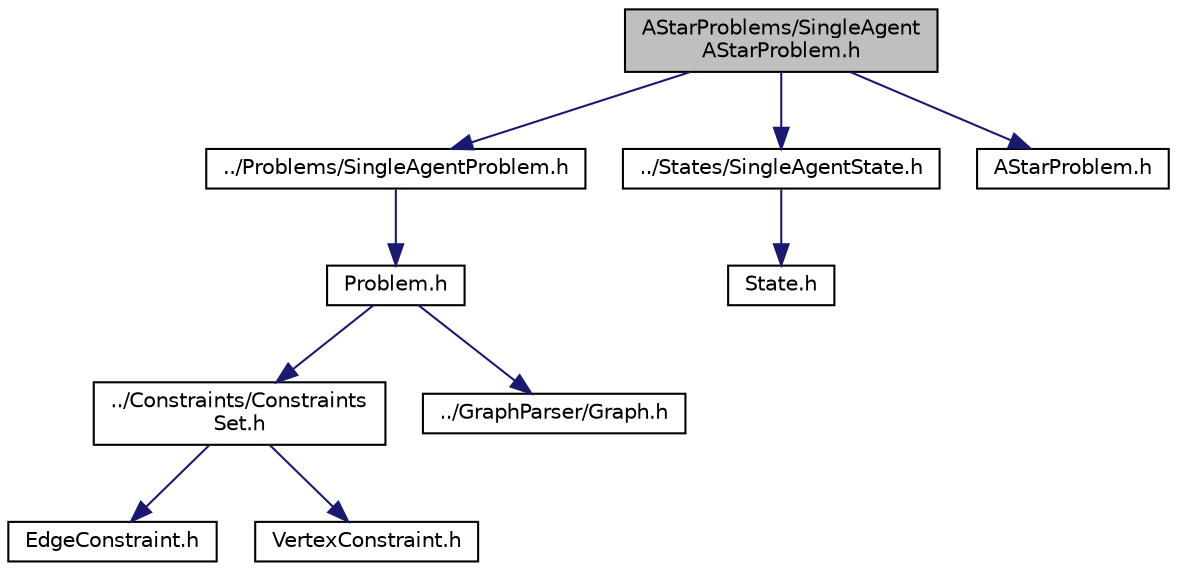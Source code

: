 digraph "AStarProblems/SingleAgentAStarProblem.h"
{
 // INTERACTIVE_SVG=YES
 // LATEX_PDF_SIZE
  edge [fontname="Helvetica",fontsize="10",labelfontname="Helvetica",labelfontsize="10"];
  node [fontname="Helvetica",fontsize="10",shape=record];
  Node1 [label="AStarProblems/SingleAgent\lAStarProblem.h",height=0.2,width=0.4,color="black", fillcolor="grey75", style="filled", fontcolor="black",tooltip=" "];
  Node1 -> Node2 [color="midnightblue",fontsize="10",style="solid",fontname="Helvetica"];
  Node2 [label="../Problems/SingleAgentProblem.h",height=0.2,width=0.4,color="black", fillcolor="white", style="filled",URL="$SingleAgentProblem_8h.html",tooltip=" "];
  Node2 -> Node3 [color="midnightblue",fontsize="10",style="solid",fontname="Helvetica"];
  Node3 [label="Problem.h",height=0.2,width=0.4,color="black", fillcolor="white", style="filled",URL="$Problem_8h.html",tooltip=" "];
  Node3 -> Node4 [color="midnightblue",fontsize="10",style="solid",fontname="Helvetica"];
  Node4 [label="../Constraints/Constraints\lSet.h",height=0.2,width=0.4,color="black", fillcolor="white", style="filled",URL="$ConstraintsSet_8h.html",tooltip=" "];
  Node4 -> Node5 [color="midnightblue",fontsize="10",style="solid",fontname="Helvetica"];
  Node5 [label="EdgeConstraint.h",height=0.2,width=0.4,color="black", fillcolor="white", style="filled",URL="$EdgeConstraint_8h.html",tooltip=" "];
  Node4 -> Node6 [color="midnightblue",fontsize="10",style="solid",fontname="Helvetica"];
  Node6 [label="VertexConstraint.h",height=0.2,width=0.4,color="black", fillcolor="white", style="filled",URL="$VertexConstraint_8h.html",tooltip=" "];
  Node3 -> Node7 [color="midnightblue",fontsize="10",style="solid",fontname="Helvetica"];
  Node7 [label="../GraphParser/Graph.h",height=0.2,width=0.4,color="black", fillcolor="white", style="filled",URL="$Graph_8h.html",tooltip=" "];
  Node1 -> Node8 [color="midnightblue",fontsize="10",style="solid",fontname="Helvetica"];
  Node8 [label="../States/SingleAgentState.h",height=0.2,width=0.4,color="black", fillcolor="white", style="filled",URL="$SingleAgentState_8h.html",tooltip=" "];
  Node8 -> Node9 [color="midnightblue",fontsize="10",style="solid",fontname="Helvetica"];
  Node9 [label="State.h",height=0.2,width=0.4,color="black", fillcolor="white", style="filled",URL="$State_8h.html",tooltip=" "];
  Node1 -> Node10 [color="midnightblue",fontsize="10",style="solid",fontname="Helvetica"];
  Node10 [label="AStarProblem.h",height=0.2,width=0.4,color="black", fillcolor="white", style="filled",URL="$AStarProblem_8h.html",tooltip=" "];
}
